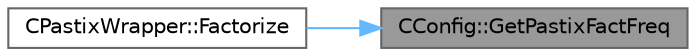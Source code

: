 digraph "CConfig::GetPastixFactFreq"
{
 // LATEX_PDF_SIZE
  bgcolor="transparent";
  edge [fontname=Helvetica,fontsize=10,labelfontname=Helvetica,labelfontsize=10];
  node [fontname=Helvetica,fontsize=10,shape=box,height=0.2,width=0.4];
  rankdir="RL";
  Node1 [id="Node000001",label="CConfig::GetPastixFactFreq",height=0.2,width=0.4,color="gray40", fillcolor="grey60", style="filled", fontcolor="black",tooltip="Get the desired factorization frequency for PaStiX."];
  Node1 -> Node2 [id="edge1_Node000001_Node000002",dir="back",color="steelblue1",style="solid",tooltip=" "];
  Node2 [id="Node000002",label="CPastixWrapper::Factorize",height=0.2,width=0.4,color="grey40", fillcolor="white", style="filled",URL="$classCPastixWrapper.html#a46ac5616ba10248bd4b8251ead9a6cab",tooltip="Factorize matrix."];
}
